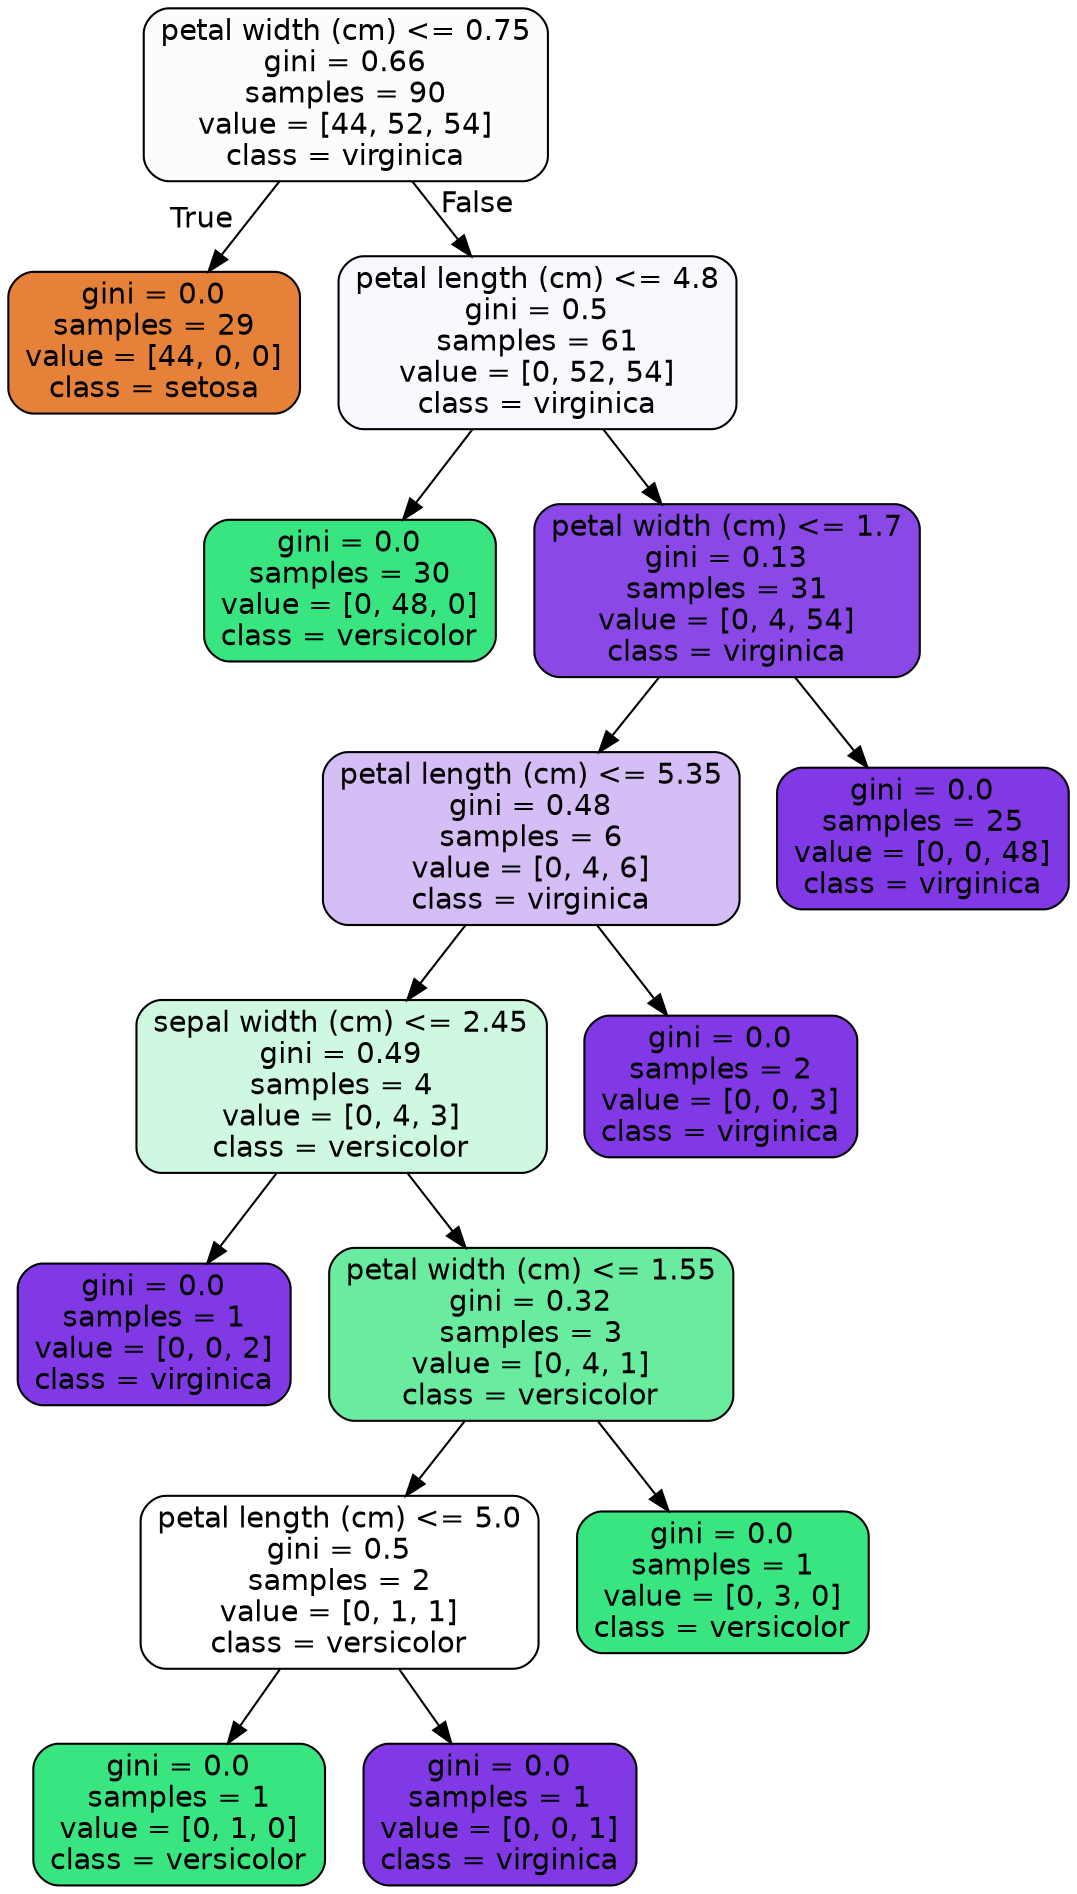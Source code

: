 digraph Tree {
node [shape=box, style="filled, rounded", color="black", fontname=helvetica] ;
edge [fontname=helvetica] ;
0 [label="petal width (cm) <= 0.75\ngini = 0.66\nsamples = 90\nvalue = [44, 52, 54]\nclass = virginica", fillcolor="#fcfbfe"] ;
1 [label="gini = 0.0\nsamples = 29\nvalue = [44, 0, 0]\nclass = setosa", fillcolor="#e58139"] ;
0 -> 1 [labeldistance=2.5, labelangle=45, headlabel="True"] ;
2 [label="petal length (cm) <= 4.8\ngini = 0.5\nsamples = 61\nvalue = [0, 52, 54]\nclass = virginica", fillcolor="#faf8fe"] ;
0 -> 2 [labeldistance=2.5, labelangle=-45, headlabel="False"] ;
3 [label="gini = 0.0\nsamples = 30\nvalue = [0, 48, 0]\nclass = versicolor", fillcolor="#39e581"] ;
2 -> 3 ;
4 [label="petal width (cm) <= 1.7\ngini = 0.13\nsamples = 31\nvalue = [0, 4, 54]\nclass = virginica", fillcolor="#8a48e7"] ;
2 -> 4 ;
5 [label="petal length (cm) <= 5.35\ngini = 0.48\nsamples = 6\nvalue = [0, 4, 6]\nclass = virginica", fillcolor="#d5bdf6"] ;
4 -> 5 ;
6 [label="sepal width (cm) <= 2.45\ngini = 0.49\nsamples = 4\nvalue = [0, 4, 3]\nclass = versicolor", fillcolor="#cef8e0"] ;
5 -> 6 ;
7 [label="gini = 0.0\nsamples = 1\nvalue = [0, 0, 2]\nclass = virginica", fillcolor="#8139e5"] ;
6 -> 7 ;
8 [label="petal width (cm) <= 1.55\ngini = 0.32\nsamples = 3\nvalue = [0, 4, 1]\nclass = versicolor", fillcolor="#6aeca0"] ;
6 -> 8 ;
9 [label="petal length (cm) <= 5.0\ngini = 0.5\nsamples = 2\nvalue = [0, 1, 1]\nclass = versicolor", fillcolor="#ffffff"] ;
8 -> 9 ;
10 [label="gini = 0.0\nsamples = 1\nvalue = [0, 1, 0]\nclass = versicolor", fillcolor="#39e581"] ;
9 -> 10 ;
11 [label="gini = 0.0\nsamples = 1\nvalue = [0, 0, 1]\nclass = virginica", fillcolor="#8139e5"] ;
9 -> 11 ;
12 [label="gini = 0.0\nsamples = 1\nvalue = [0, 3, 0]\nclass = versicolor", fillcolor="#39e581"] ;
8 -> 12 ;
13 [label="gini = 0.0\nsamples = 2\nvalue = [0, 0, 3]\nclass = virginica", fillcolor="#8139e5"] ;
5 -> 13 ;
14 [label="gini = 0.0\nsamples = 25\nvalue = [0, 0, 48]\nclass = virginica", fillcolor="#8139e5"] ;
4 -> 14 ;
}